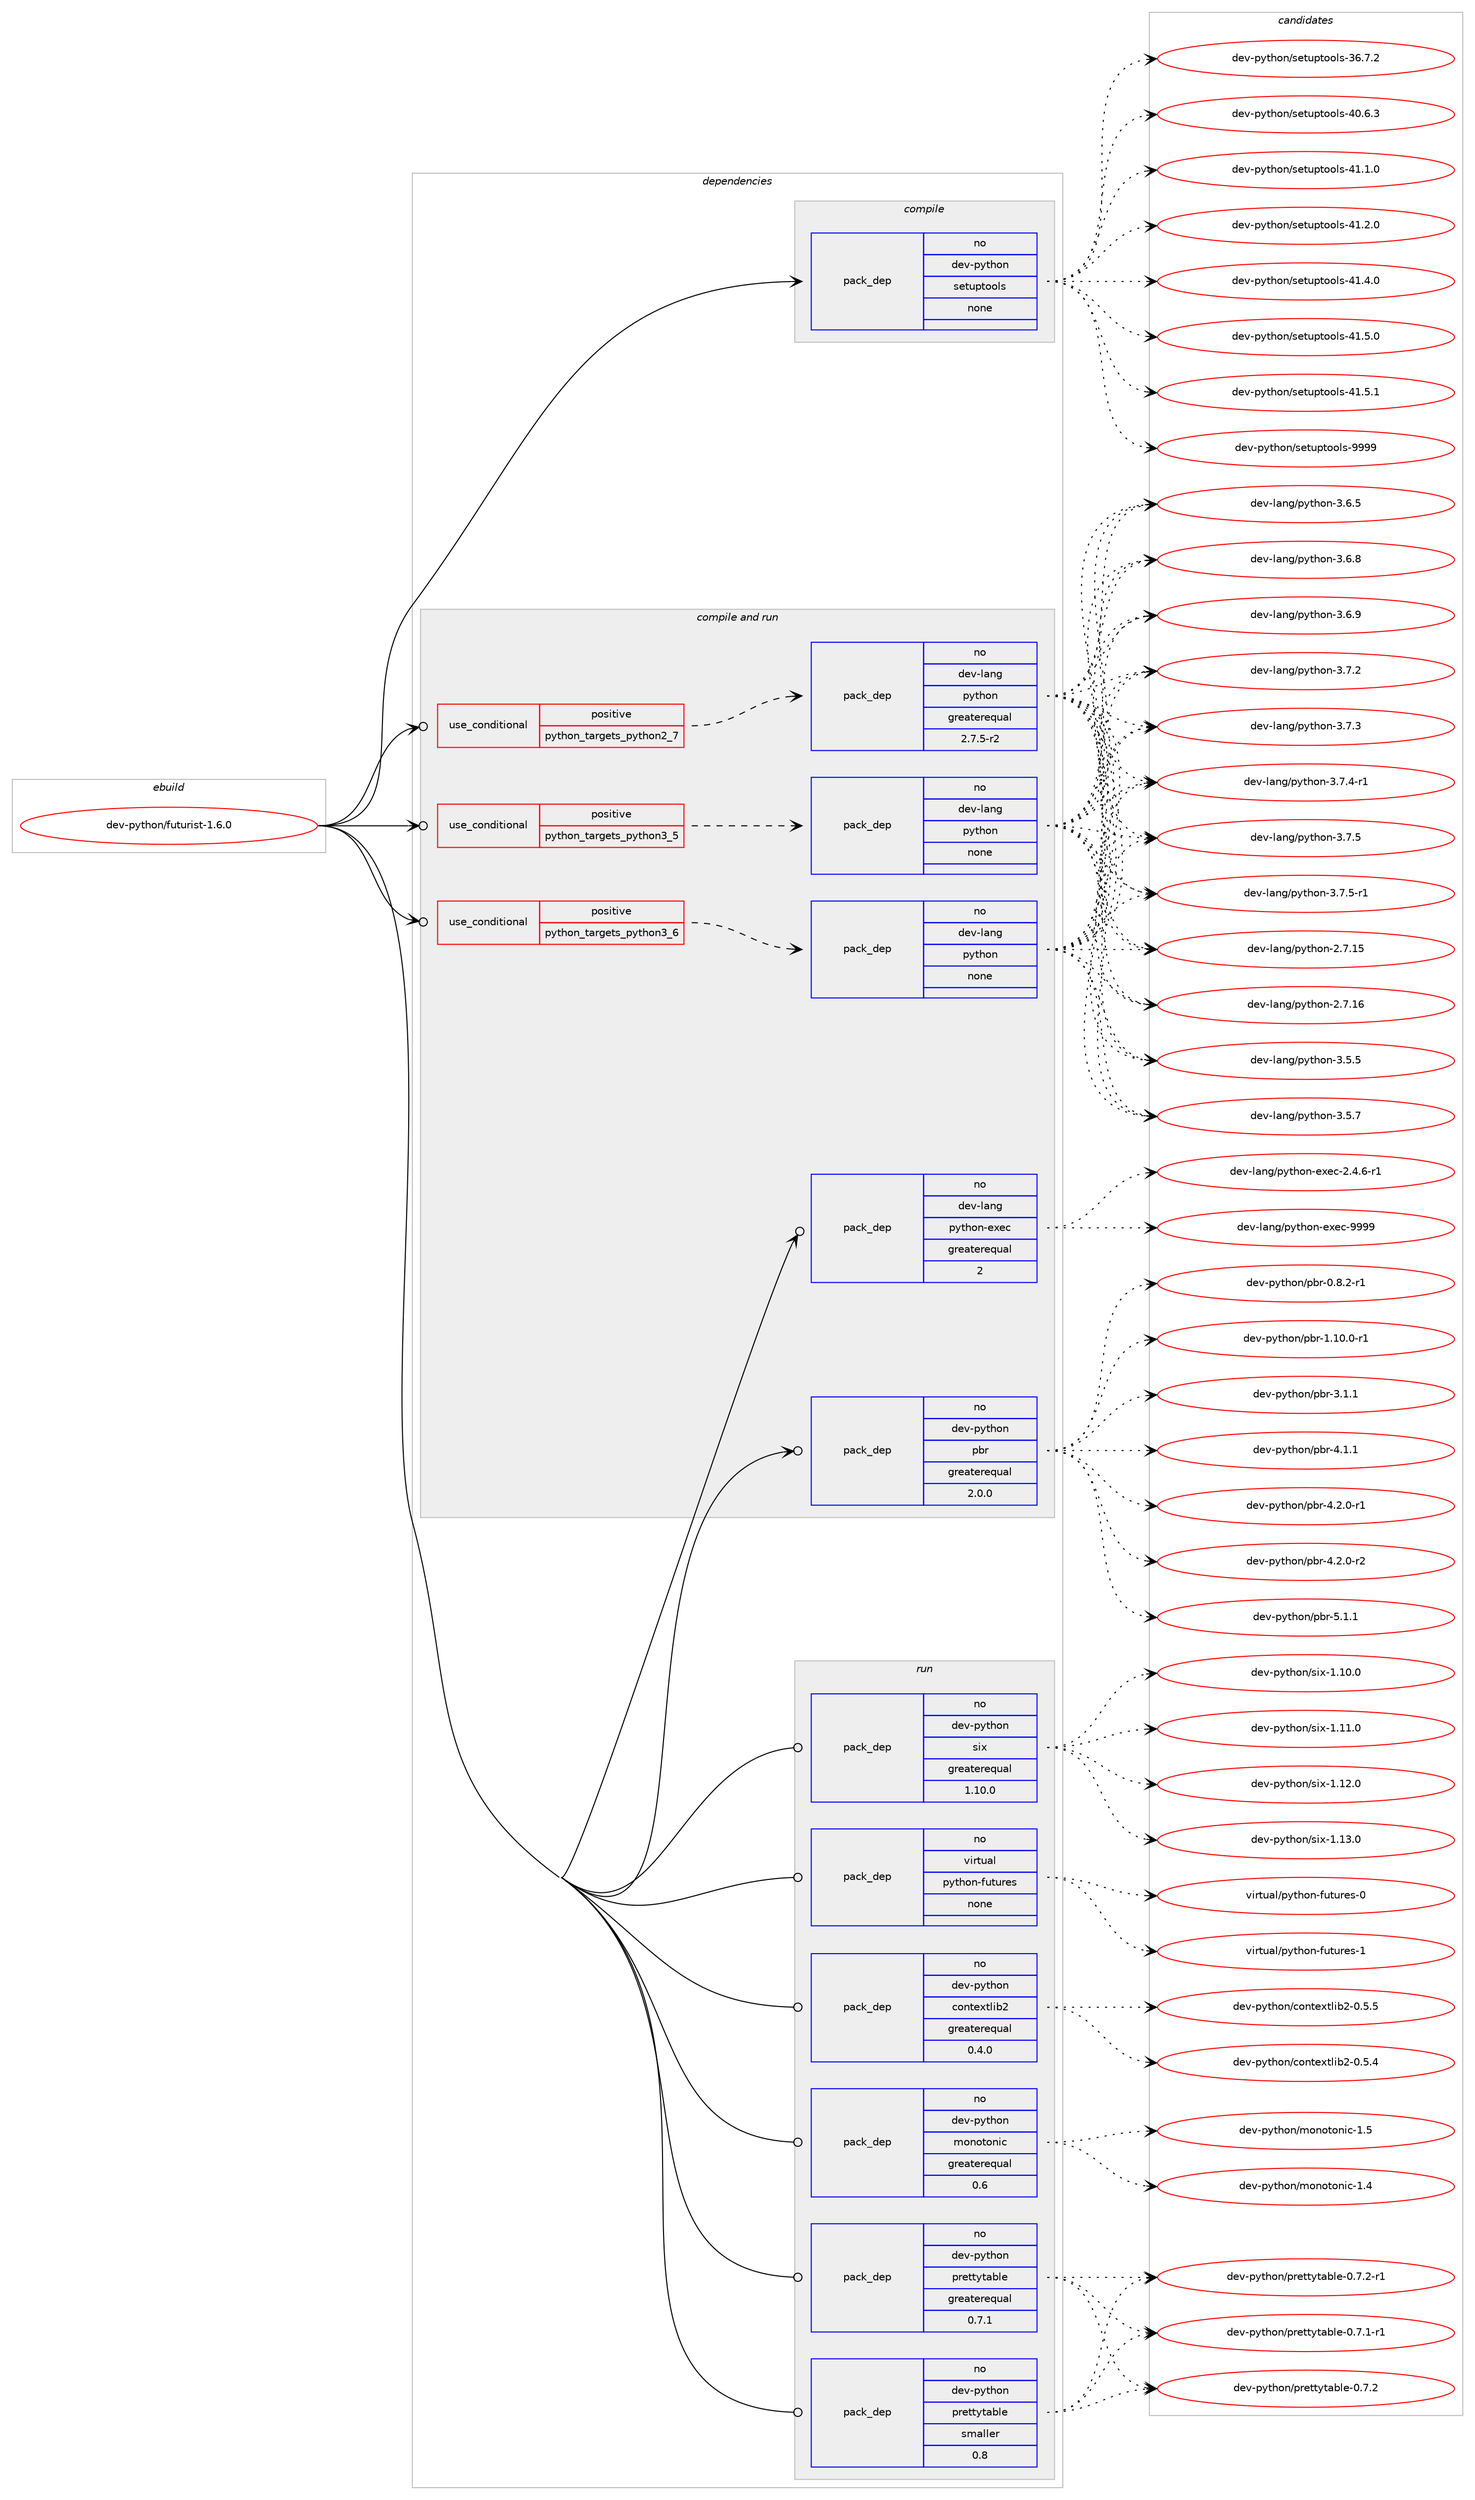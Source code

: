digraph prolog {

# *************
# Graph options
# *************

newrank=true;
concentrate=true;
compound=true;
graph [rankdir=LR,fontname=Helvetica,fontsize=10,ranksep=1.5];#, ranksep=2.5, nodesep=0.2];
edge  [arrowhead=vee];
node  [fontname=Helvetica,fontsize=10];

# **********
# The ebuild
# **********

subgraph cluster_leftcol {
color=gray;
rank=same;
label=<<i>ebuild</i>>;
id [label="dev-python/futurist-1.6.0", color=red, width=4, href="../dev-python/futurist-1.6.0.svg"];
}

# ****************
# The dependencies
# ****************

subgraph cluster_midcol {
color=gray;
label=<<i>dependencies</i>>;
subgraph cluster_compile {
fillcolor="#eeeeee";
style=filled;
label=<<i>compile</i>>;
subgraph pack454470 {
dependency606131 [label=<<TABLE BORDER="0" CELLBORDER="1" CELLSPACING="0" CELLPADDING="4" WIDTH="220"><TR><TD ROWSPAN="6" CELLPADDING="30">pack_dep</TD></TR><TR><TD WIDTH="110">no</TD></TR><TR><TD>dev-python</TD></TR><TR><TD>setuptools</TD></TR><TR><TD>none</TD></TR><TR><TD></TD></TR></TABLE>>, shape=none, color=blue];
}
id:e -> dependency606131:w [weight=20,style="solid",arrowhead="vee"];
}
subgraph cluster_compileandrun {
fillcolor="#eeeeee";
style=filled;
label=<<i>compile and run</i>>;
subgraph cond139864 {
dependency606132 [label=<<TABLE BORDER="0" CELLBORDER="1" CELLSPACING="0" CELLPADDING="4"><TR><TD ROWSPAN="3" CELLPADDING="10">use_conditional</TD></TR><TR><TD>positive</TD></TR><TR><TD>python_targets_python2_7</TD></TR></TABLE>>, shape=none, color=red];
subgraph pack454471 {
dependency606133 [label=<<TABLE BORDER="0" CELLBORDER="1" CELLSPACING="0" CELLPADDING="4" WIDTH="220"><TR><TD ROWSPAN="6" CELLPADDING="30">pack_dep</TD></TR><TR><TD WIDTH="110">no</TD></TR><TR><TD>dev-lang</TD></TR><TR><TD>python</TD></TR><TR><TD>greaterequal</TD></TR><TR><TD>2.7.5-r2</TD></TR></TABLE>>, shape=none, color=blue];
}
dependency606132:e -> dependency606133:w [weight=20,style="dashed",arrowhead="vee"];
}
id:e -> dependency606132:w [weight=20,style="solid",arrowhead="odotvee"];
subgraph cond139865 {
dependency606134 [label=<<TABLE BORDER="0" CELLBORDER="1" CELLSPACING="0" CELLPADDING="4"><TR><TD ROWSPAN="3" CELLPADDING="10">use_conditional</TD></TR><TR><TD>positive</TD></TR><TR><TD>python_targets_python3_5</TD></TR></TABLE>>, shape=none, color=red];
subgraph pack454472 {
dependency606135 [label=<<TABLE BORDER="0" CELLBORDER="1" CELLSPACING="0" CELLPADDING="4" WIDTH="220"><TR><TD ROWSPAN="6" CELLPADDING="30">pack_dep</TD></TR><TR><TD WIDTH="110">no</TD></TR><TR><TD>dev-lang</TD></TR><TR><TD>python</TD></TR><TR><TD>none</TD></TR><TR><TD></TD></TR></TABLE>>, shape=none, color=blue];
}
dependency606134:e -> dependency606135:w [weight=20,style="dashed",arrowhead="vee"];
}
id:e -> dependency606134:w [weight=20,style="solid",arrowhead="odotvee"];
subgraph cond139866 {
dependency606136 [label=<<TABLE BORDER="0" CELLBORDER="1" CELLSPACING="0" CELLPADDING="4"><TR><TD ROWSPAN="3" CELLPADDING="10">use_conditional</TD></TR><TR><TD>positive</TD></TR><TR><TD>python_targets_python3_6</TD></TR></TABLE>>, shape=none, color=red];
subgraph pack454473 {
dependency606137 [label=<<TABLE BORDER="0" CELLBORDER="1" CELLSPACING="0" CELLPADDING="4" WIDTH="220"><TR><TD ROWSPAN="6" CELLPADDING="30">pack_dep</TD></TR><TR><TD WIDTH="110">no</TD></TR><TR><TD>dev-lang</TD></TR><TR><TD>python</TD></TR><TR><TD>none</TD></TR><TR><TD></TD></TR></TABLE>>, shape=none, color=blue];
}
dependency606136:e -> dependency606137:w [weight=20,style="dashed",arrowhead="vee"];
}
id:e -> dependency606136:w [weight=20,style="solid",arrowhead="odotvee"];
subgraph pack454474 {
dependency606138 [label=<<TABLE BORDER="0" CELLBORDER="1" CELLSPACING="0" CELLPADDING="4" WIDTH="220"><TR><TD ROWSPAN="6" CELLPADDING="30">pack_dep</TD></TR><TR><TD WIDTH="110">no</TD></TR><TR><TD>dev-lang</TD></TR><TR><TD>python-exec</TD></TR><TR><TD>greaterequal</TD></TR><TR><TD>2</TD></TR></TABLE>>, shape=none, color=blue];
}
id:e -> dependency606138:w [weight=20,style="solid",arrowhead="odotvee"];
subgraph pack454475 {
dependency606139 [label=<<TABLE BORDER="0" CELLBORDER="1" CELLSPACING="0" CELLPADDING="4" WIDTH="220"><TR><TD ROWSPAN="6" CELLPADDING="30">pack_dep</TD></TR><TR><TD WIDTH="110">no</TD></TR><TR><TD>dev-python</TD></TR><TR><TD>pbr</TD></TR><TR><TD>greaterequal</TD></TR><TR><TD>2.0.0</TD></TR></TABLE>>, shape=none, color=blue];
}
id:e -> dependency606139:w [weight=20,style="solid",arrowhead="odotvee"];
}
subgraph cluster_run {
fillcolor="#eeeeee";
style=filled;
label=<<i>run</i>>;
subgraph pack454476 {
dependency606140 [label=<<TABLE BORDER="0" CELLBORDER="1" CELLSPACING="0" CELLPADDING="4" WIDTH="220"><TR><TD ROWSPAN="6" CELLPADDING="30">pack_dep</TD></TR><TR><TD WIDTH="110">no</TD></TR><TR><TD>dev-python</TD></TR><TR><TD>contextlib2</TD></TR><TR><TD>greaterequal</TD></TR><TR><TD>0.4.0</TD></TR></TABLE>>, shape=none, color=blue];
}
id:e -> dependency606140:w [weight=20,style="solid",arrowhead="odot"];
subgraph pack454477 {
dependency606141 [label=<<TABLE BORDER="0" CELLBORDER="1" CELLSPACING="0" CELLPADDING="4" WIDTH="220"><TR><TD ROWSPAN="6" CELLPADDING="30">pack_dep</TD></TR><TR><TD WIDTH="110">no</TD></TR><TR><TD>dev-python</TD></TR><TR><TD>monotonic</TD></TR><TR><TD>greaterequal</TD></TR><TR><TD>0.6</TD></TR></TABLE>>, shape=none, color=blue];
}
id:e -> dependency606141:w [weight=20,style="solid",arrowhead="odot"];
subgraph pack454478 {
dependency606142 [label=<<TABLE BORDER="0" CELLBORDER="1" CELLSPACING="0" CELLPADDING="4" WIDTH="220"><TR><TD ROWSPAN="6" CELLPADDING="30">pack_dep</TD></TR><TR><TD WIDTH="110">no</TD></TR><TR><TD>dev-python</TD></TR><TR><TD>prettytable</TD></TR><TR><TD>greaterequal</TD></TR><TR><TD>0.7.1</TD></TR></TABLE>>, shape=none, color=blue];
}
id:e -> dependency606142:w [weight=20,style="solid",arrowhead="odot"];
subgraph pack454479 {
dependency606143 [label=<<TABLE BORDER="0" CELLBORDER="1" CELLSPACING="0" CELLPADDING="4" WIDTH="220"><TR><TD ROWSPAN="6" CELLPADDING="30">pack_dep</TD></TR><TR><TD WIDTH="110">no</TD></TR><TR><TD>dev-python</TD></TR><TR><TD>prettytable</TD></TR><TR><TD>smaller</TD></TR><TR><TD>0.8</TD></TR></TABLE>>, shape=none, color=blue];
}
id:e -> dependency606143:w [weight=20,style="solid",arrowhead="odot"];
subgraph pack454480 {
dependency606144 [label=<<TABLE BORDER="0" CELLBORDER="1" CELLSPACING="0" CELLPADDING="4" WIDTH="220"><TR><TD ROWSPAN="6" CELLPADDING="30">pack_dep</TD></TR><TR><TD WIDTH="110">no</TD></TR><TR><TD>dev-python</TD></TR><TR><TD>six</TD></TR><TR><TD>greaterequal</TD></TR><TR><TD>1.10.0</TD></TR></TABLE>>, shape=none, color=blue];
}
id:e -> dependency606144:w [weight=20,style="solid",arrowhead="odot"];
subgraph pack454481 {
dependency606145 [label=<<TABLE BORDER="0" CELLBORDER="1" CELLSPACING="0" CELLPADDING="4" WIDTH="220"><TR><TD ROWSPAN="6" CELLPADDING="30">pack_dep</TD></TR><TR><TD WIDTH="110">no</TD></TR><TR><TD>virtual</TD></TR><TR><TD>python-futures</TD></TR><TR><TD>none</TD></TR><TR><TD></TD></TR></TABLE>>, shape=none, color=blue];
}
id:e -> dependency606145:w [weight=20,style="solid",arrowhead="odot"];
}
}

# **************
# The candidates
# **************

subgraph cluster_choices {
rank=same;
color=gray;
label=<<i>candidates</i>>;

subgraph choice454470 {
color=black;
nodesep=1;
choice100101118451121211161041111104711510111611711211611111110811545515446554650 [label="dev-python/setuptools-36.7.2", color=red, width=4,href="../dev-python/setuptools-36.7.2.svg"];
choice100101118451121211161041111104711510111611711211611111110811545524846544651 [label="dev-python/setuptools-40.6.3", color=red, width=4,href="../dev-python/setuptools-40.6.3.svg"];
choice100101118451121211161041111104711510111611711211611111110811545524946494648 [label="dev-python/setuptools-41.1.0", color=red, width=4,href="../dev-python/setuptools-41.1.0.svg"];
choice100101118451121211161041111104711510111611711211611111110811545524946504648 [label="dev-python/setuptools-41.2.0", color=red, width=4,href="../dev-python/setuptools-41.2.0.svg"];
choice100101118451121211161041111104711510111611711211611111110811545524946524648 [label="dev-python/setuptools-41.4.0", color=red, width=4,href="../dev-python/setuptools-41.4.0.svg"];
choice100101118451121211161041111104711510111611711211611111110811545524946534648 [label="dev-python/setuptools-41.5.0", color=red, width=4,href="../dev-python/setuptools-41.5.0.svg"];
choice100101118451121211161041111104711510111611711211611111110811545524946534649 [label="dev-python/setuptools-41.5.1", color=red, width=4,href="../dev-python/setuptools-41.5.1.svg"];
choice10010111845112121116104111110471151011161171121161111111081154557575757 [label="dev-python/setuptools-9999", color=red, width=4,href="../dev-python/setuptools-9999.svg"];
dependency606131:e -> choice100101118451121211161041111104711510111611711211611111110811545515446554650:w [style=dotted,weight="100"];
dependency606131:e -> choice100101118451121211161041111104711510111611711211611111110811545524846544651:w [style=dotted,weight="100"];
dependency606131:e -> choice100101118451121211161041111104711510111611711211611111110811545524946494648:w [style=dotted,weight="100"];
dependency606131:e -> choice100101118451121211161041111104711510111611711211611111110811545524946504648:w [style=dotted,weight="100"];
dependency606131:e -> choice100101118451121211161041111104711510111611711211611111110811545524946524648:w [style=dotted,weight="100"];
dependency606131:e -> choice100101118451121211161041111104711510111611711211611111110811545524946534648:w [style=dotted,weight="100"];
dependency606131:e -> choice100101118451121211161041111104711510111611711211611111110811545524946534649:w [style=dotted,weight="100"];
dependency606131:e -> choice10010111845112121116104111110471151011161171121161111111081154557575757:w [style=dotted,weight="100"];
}
subgraph choice454471 {
color=black;
nodesep=1;
choice10010111845108971101034711212111610411111045504655464953 [label="dev-lang/python-2.7.15", color=red, width=4,href="../dev-lang/python-2.7.15.svg"];
choice10010111845108971101034711212111610411111045504655464954 [label="dev-lang/python-2.7.16", color=red, width=4,href="../dev-lang/python-2.7.16.svg"];
choice100101118451089711010347112121116104111110455146534653 [label="dev-lang/python-3.5.5", color=red, width=4,href="../dev-lang/python-3.5.5.svg"];
choice100101118451089711010347112121116104111110455146534655 [label="dev-lang/python-3.5.7", color=red, width=4,href="../dev-lang/python-3.5.7.svg"];
choice100101118451089711010347112121116104111110455146544653 [label="dev-lang/python-3.6.5", color=red, width=4,href="../dev-lang/python-3.6.5.svg"];
choice100101118451089711010347112121116104111110455146544656 [label="dev-lang/python-3.6.8", color=red, width=4,href="../dev-lang/python-3.6.8.svg"];
choice100101118451089711010347112121116104111110455146544657 [label="dev-lang/python-3.6.9", color=red, width=4,href="../dev-lang/python-3.6.9.svg"];
choice100101118451089711010347112121116104111110455146554650 [label="dev-lang/python-3.7.2", color=red, width=4,href="../dev-lang/python-3.7.2.svg"];
choice100101118451089711010347112121116104111110455146554651 [label="dev-lang/python-3.7.3", color=red, width=4,href="../dev-lang/python-3.7.3.svg"];
choice1001011184510897110103471121211161041111104551465546524511449 [label="dev-lang/python-3.7.4-r1", color=red, width=4,href="../dev-lang/python-3.7.4-r1.svg"];
choice100101118451089711010347112121116104111110455146554653 [label="dev-lang/python-3.7.5", color=red, width=4,href="../dev-lang/python-3.7.5.svg"];
choice1001011184510897110103471121211161041111104551465546534511449 [label="dev-lang/python-3.7.5-r1", color=red, width=4,href="../dev-lang/python-3.7.5-r1.svg"];
dependency606133:e -> choice10010111845108971101034711212111610411111045504655464953:w [style=dotted,weight="100"];
dependency606133:e -> choice10010111845108971101034711212111610411111045504655464954:w [style=dotted,weight="100"];
dependency606133:e -> choice100101118451089711010347112121116104111110455146534653:w [style=dotted,weight="100"];
dependency606133:e -> choice100101118451089711010347112121116104111110455146534655:w [style=dotted,weight="100"];
dependency606133:e -> choice100101118451089711010347112121116104111110455146544653:w [style=dotted,weight="100"];
dependency606133:e -> choice100101118451089711010347112121116104111110455146544656:w [style=dotted,weight="100"];
dependency606133:e -> choice100101118451089711010347112121116104111110455146544657:w [style=dotted,weight="100"];
dependency606133:e -> choice100101118451089711010347112121116104111110455146554650:w [style=dotted,weight="100"];
dependency606133:e -> choice100101118451089711010347112121116104111110455146554651:w [style=dotted,weight="100"];
dependency606133:e -> choice1001011184510897110103471121211161041111104551465546524511449:w [style=dotted,weight="100"];
dependency606133:e -> choice100101118451089711010347112121116104111110455146554653:w [style=dotted,weight="100"];
dependency606133:e -> choice1001011184510897110103471121211161041111104551465546534511449:w [style=dotted,weight="100"];
}
subgraph choice454472 {
color=black;
nodesep=1;
choice10010111845108971101034711212111610411111045504655464953 [label="dev-lang/python-2.7.15", color=red, width=4,href="../dev-lang/python-2.7.15.svg"];
choice10010111845108971101034711212111610411111045504655464954 [label="dev-lang/python-2.7.16", color=red, width=4,href="../dev-lang/python-2.7.16.svg"];
choice100101118451089711010347112121116104111110455146534653 [label="dev-lang/python-3.5.5", color=red, width=4,href="../dev-lang/python-3.5.5.svg"];
choice100101118451089711010347112121116104111110455146534655 [label="dev-lang/python-3.5.7", color=red, width=4,href="../dev-lang/python-3.5.7.svg"];
choice100101118451089711010347112121116104111110455146544653 [label="dev-lang/python-3.6.5", color=red, width=4,href="../dev-lang/python-3.6.5.svg"];
choice100101118451089711010347112121116104111110455146544656 [label="dev-lang/python-3.6.8", color=red, width=4,href="../dev-lang/python-3.6.8.svg"];
choice100101118451089711010347112121116104111110455146544657 [label="dev-lang/python-3.6.9", color=red, width=4,href="../dev-lang/python-3.6.9.svg"];
choice100101118451089711010347112121116104111110455146554650 [label="dev-lang/python-3.7.2", color=red, width=4,href="../dev-lang/python-3.7.2.svg"];
choice100101118451089711010347112121116104111110455146554651 [label="dev-lang/python-3.7.3", color=red, width=4,href="../dev-lang/python-3.7.3.svg"];
choice1001011184510897110103471121211161041111104551465546524511449 [label="dev-lang/python-3.7.4-r1", color=red, width=4,href="../dev-lang/python-3.7.4-r1.svg"];
choice100101118451089711010347112121116104111110455146554653 [label="dev-lang/python-3.7.5", color=red, width=4,href="../dev-lang/python-3.7.5.svg"];
choice1001011184510897110103471121211161041111104551465546534511449 [label="dev-lang/python-3.7.5-r1", color=red, width=4,href="../dev-lang/python-3.7.5-r1.svg"];
dependency606135:e -> choice10010111845108971101034711212111610411111045504655464953:w [style=dotted,weight="100"];
dependency606135:e -> choice10010111845108971101034711212111610411111045504655464954:w [style=dotted,weight="100"];
dependency606135:e -> choice100101118451089711010347112121116104111110455146534653:w [style=dotted,weight="100"];
dependency606135:e -> choice100101118451089711010347112121116104111110455146534655:w [style=dotted,weight="100"];
dependency606135:e -> choice100101118451089711010347112121116104111110455146544653:w [style=dotted,weight="100"];
dependency606135:e -> choice100101118451089711010347112121116104111110455146544656:w [style=dotted,weight="100"];
dependency606135:e -> choice100101118451089711010347112121116104111110455146544657:w [style=dotted,weight="100"];
dependency606135:e -> choice100101118451089711010347112121116104111110455146554650:w [style=dotted,weight="100"];
dependency606135:e -> choice100101118451089711010347112121116104111110455146554651:w [style=dotted,weight="100"];
dependency606135:e -> choice1001011184510897110103471121211161041111104551465546524511449:w [style=dotted,weight="100"];
dependency606135:e -> choice100101118451089711010347112121116104111110455146554653:w [style=dotted,weight="100"];
dependency606135:e -> choice1001011184510897110103471121211161041111104551465546534511449:w [style=dotted,weight="100"];
}
subgraph choice454473 {
color=black;
nodesep=1;
choice10010111845108971101034711212111610411111045504655464953 [label="dev-lang/python-2.7.15", color=red, width=4,href="../dev-lang/python-2.7.15.svg"];
choice10010111845108971101034711212111610411111045504655464954 [label="dev-lang/python-2.7.16", color=red, width=4,href="../dev-lang/python-2.7.16.svg"];
choice100101118451089711010347112121116104111110455146534653 [label="dev-lang/python-3.5.5", color=red, width=4,href="../dev-lang/python-3.5.5.svg"];
choice100101118451089711010347112121116104111110455146534655 [label="dev-lang/python-3.5.7", color=red, width=4,href="../dev-lang/python-3.5.7.svg"];
choice100101118451089711010347112121116104111110455146544653 [label="dev-lang/python-3.6.5", color=red, width=4,href="../dev-lang/python-3.6.5.svg"];
choice100101118451089711010347112121116104111110455146544656 [label="dev-lang/python-3.6.8", color=red, width=4,href="../dev-lang/python-3.6.8.svg"];
choice100101118451089711010347112121116104111110455146544657 [label="dev-lang/python-3.6.9", color=red, width=4,href="../dev-lang/python-3.6.9.svg"];
choice100101118451089711010347112121116104111110455146554650 [label="dev-lang/python-3.7.2", color=red, width=4,href="../dev-lang/python-3.7.2.svg"];
choice100101118451089711010347112121116104111110455146554651 [label="dev-lang/python-3.7.3", color=red, width=4,href="../dev-lang/python-3.7.3.svg"];
choice1001011184510897110103471121211161041111104551465546524511449 [label="dev-lang/python-3.7.4-r1", color=red, width=4,href="../dev-lang/python-3.7.4-r1.svg"];
choice100101118451089711010347112121116104111110455146554653 [label="dev-lang/python-3.7.5", color=red, width=4,href="../dev-lang/python-3.7.5.svg"];
choice1001011184510897110103471121211161041111104551465546534511449 [label="dev-lang/python-3.7.5-r1", color=red, width=4,href="../dev-lang/python-3.7.5-r1.svg"];
dependency606137:e -> choice10010111845108971101034711212111610411111045504655464953:w [style=dotted,weight="100"];
dependency606137:e -> choice10010111845108971101034711212111610411111045504655464954:w [style=dotted,weight="100"];
dependency606137:e -> choice100101118451089711010347112121116104111110455146534653:w [style=dotted,weight="100"];
dependency606137:e -> choice100101118451089711010347112121116104111110455146534655:w [style=dotted,weight="100"];
dependency606137:e -> choice100101118451089711010347112121116104111110455146544653:w [style=dotted,weight="100"];
dependency606137:e -> choice100101118451089711010347112121116104111110455146544656:w [style=dotted,weight="100"];
dependency606137:e -> choice100101118451089711010347112121116104111110455146544657:w [style=dotted,weight="100"];
dependency606137:e -> choice100101118451089711010347112121116104111110455146554650:w [style=dotted,weight="100"];
dependency606137:e -> choice100101118451089711010347112121116104111110455146554651:w [style=dotted,weight="100"];
dependency606137:e -> choice1001011184510897110103471121211161041111104551465546524511449:w [style=dotted,weight="100"];
dependency606137:e -> choice100101118451089711010347112121116104111110455146554653:w [style=dotted,weight="100"];
dependency606137:e -> choice1001011184510897110103471121211161041111104551465546534511449:w [style=dotted,weight="100"];
}
subgraph choice454474 {
color=black;
nodesep=1;
choice10010111845108971101034711212111610411111045101120101994550465246544511449 [label="dev-lang/python-exec-2.4.6-r1", color=red, width=4,href="../dev-lang/python-exec-2.4.6-r1.svg"];
choice10010111845108971101034711212111610411111045101120101994557575757 [label="dev-lang/python-exec-9999", color=red, width=4,href="../dev-lang/python-exec-9999.svg"];
dependency606138:e -> choice10010111845108971101034711212111610411111045101120101994550465246544511449:w [style=dotted,weight="100"];
dependency606138:e -> choice10010111845108971101034711212111610411111045101120101994557575757:w [style=dotted,weight="100"];
}
subgraph choice454475 {
color=black;
nodesep=1;
choice1001011184511212111610411111047112981144548465646504511449 [label="dev-python/pbr-0.8.2-r1", color=red, width=4,href="../dev-python/pbr-0.8.2-r1.svg"];
choice100101118451121211161041111104711298114454946494846484511449 [label="dev-python/pbr-1.10.0-r1", color=red, width=4,href="../dev-python/pbr-1.10.0-r1.svg"];
choice100101118451121211161041111104711298114455146494649 [label="dev-python/pbr-3.1.1", color=red, width=4,href="../dev-python/pbr-3.1.1.svg"];
choice100101118451121211161041111104711298114455246494649 [label="dev-python/pbr-4.1.1", color=red, width=4,href="../dev-python/pbr-4.1.1.svg"];
choice1001011184511212111610411111047112981144552465046484511449 [label="dev-python/pbr-4.2.0-r1", color=red, width=4,href="../dev-python/pbr-4.2.0-r1.svg"];
choice1001011184511212111610411111047112981144552465046484511450 [label="dev-python/pbr-4.2.0-r2", color=red, width=4,href="../dev-python/pbr-4.2.0-r2.svg"];
choice100101118451121211161041111104711298114455346494649 [label="dev-python/pbr-5.1.1", color=red, width=4,href="../dev-python/pbr-5.1.1.svg"];
dependency606139:e -> choice1001011184511212111610411111047112981144548465646504511449:w [style=dotted,weight="100"];
dependency606139:e -> choice100101118451121211161041111104711298114454946494846484511449:w [style=dotted,weight="100"];
dependency606139:e -> choice100101118451121211161041111104711298114455146494649:w [style=dotted,weight="100"];
dependency606139:e -> choice100101118451121211161041111104711298114455246494649:w [style=dotted,weight="100"];
dependency606139:e -> choice1001011184511212111610411111047112981144552465046484511449:w [style=dotted,weight="100"];
dependency606139:e -> choice1001011184511212111610411111047112981144552465046484511450:w [style=dotted,weight="100"];
dependency606139:e -> choice100101118451121211161041111104711298114455346494649:w [style=dotted,weight="100"];
}
subgraph choice454476 {
color=black;
nodesep=1;
choice1001011184511212111610411111047991111101161011201161081059850454846534652 [label="dev-python/contextlib2-0.5.4", color=red, width=4,href="../dev-python/contextlib2-0.5.4.svg"];
choice1001011184511212111610411111047991111101161011201161081059850454846534653 [label="dev-python/contextlib2-0.5.5", color=red, width=4,href="../dev-python/contextlib2-0.5.5.svg"];
dependency606140:e -> choice1001011184511212111610411111047991111101161011201161081059850454846534652:w [style=dotted,weight="100"];
dependency606140:e -> choice1001011184511212111610411111047991111101161011201161081059850454846534653:w [style=dotted,weight="100"];
}
subgraph choice454477 {
color=black;
nodesep=1;
choice10010111845112121116104111110471091111101111161111101059945494652 [label="dev-python/monotonic-1.4", color=red, width=4,href="../dev-python/monotonic-1.4.svg"];
choice10010111845112121116104111110471091111101111161111101059945494653 [label="dev-python/monotonic-1.5", color=red, width=4,href="../dev-python/monotonic-1.5.svg"];
dependency606141:e -> choice10010111845112121116104111110471091111101111161111101059945494652:w [style=dotted,weight="100"];
dependency606141:e -> choice10010111845112121116104111110471091111101111161111101059945494653:w [style=dotted,weight="100"];
}
subgraph choice454478 {
color=black;
nodesep=1;
choice100101118451121211161041111104711211410111611612111697981081014548465546494511449 [label="dev-python/prettytable-0.7.1-r1", color=red, width=4,href="../dev-python/prettytable-0.7.1-r1.svg"];
choice10010111845112121116104111110471121141011161161211169798108101454846554650 [label="dev-python/prettytable-0.7.2", color=red, width=4,href="../dev-python/prettytable-0.7.2.svg"];
choice100101118451121211161041111104711211410111611612111697981081014548465546504511449 [label="dev-python/prettytable-0.7.2-r1", color=red, width=4,href="../dev-python/prettytable-0.7.2-r1.svg"];
dependency606142:e -> choice100101118451121211161041111104711211410111611612111697981081014548465546494511449:w [style=dotted,weight="100"];
dependency606142:e -> choice10010111845112121116104111110471121141011161161211169798108101454846554650:w [style=dotted,weight="100"];
dependency606142:e -> choice100101118451121211161041111104711211410111611612111697981081014548465546504511449:w [style=dotted,weight="100"];
}
subgraph choice454479 {
color=black;
nodesep=1;
choice100101118451121211161041111104711211410111611612111697981081014548465546494511449 [label="dev-python/prettytable-0.7.1-r1", color=red, width=4,href="../dev-python/prettytable-0.7.1-r1.svg"];
choice10010111845112121116104111110471121141011161161211169798108101454846554650 [label="dev-python/prettytable-0.7.2", color=red, width=4,href="../dev-python/prettytable-0.7.2.svg"];
choice100101118451121211161041111104711211410111611612111697981081014548465546504511449 [label="dev-python/prettytable-0.7.2-r1", color=red, width=4,href="../dev-python/prettytable-0.7.2-r1.svg"];
dependency606143:e -> choice100101118451121211161041111104711211410111611612111697981081014548465546494511449:w [style=dotted,weight="100"];
dependency606143:e -> choice10010111845112121116104111110471121141011161161211169798108101454846554650:w [style=dotted,weight="100"];
dependency606143:e -> choice100101118451121211161041111104711211410111611612111697981081014548465546504511449:w [style=dotted,weight="100"];
}
subgraph choice454480 {
color=black;
nodesep=1;
choice100101118451121211161041111104711510512045494649484648 [label="dev-python/six-1.10.0", color=red, width=4,href="../dev-python/six-1.10.0.svg"];
choice100101118451121211161041111104711510512045494649494648 [label="dev-python/six-1.11.0", color=red, width=4,href="../dev-python/six-1.11.0.svg"];
choice100101118451121211161041111104711510512045494649504648 [label="dev-python/six-1.12.0", color=red, width=4,href="../dev-python/six-1.12.0.svg"];
choice100101118451121211161041111104711510512045494649514648 [label="dev-python/six-1.13.0", color=red, width=4,href="../dev-python/six-1.13.0.svg"];
dependency606144:e -> choice100101118451121211161041111104711510512045494649484648:w [style=dotted,weight="100"];
dependency606144:e -> choice100101118451121211161041111104711510512045494649494648:w [style=dotted,weight="100"];
dependency606144:e -> choice100101118451121211161041111104711510512045494649504648:w [style=dotted,weight="100"];
dependency606144:e -> choice100101118451121211161041111104711510512045494649514648:w [style=dotted,weight="100"];
}
subgraph choice454481 {
color=black;
nodesep=1;
choice1181051141161179710847112121116104111110451021171161171141011154548 [label="virtual/python-futures-0", color=red, width=4,href="../virtual/python-futures-0.svg"];
choice1181051141161179710847112121116104111110451021171161171141011154549 [label="virtual/python-futures-1", color=red, width=4,href="../virtual/python-futures-1.svg"];
dependency606145:e -> choice1181051141161179710847112121116104111110451021171161171141011154548:w [style=dotted,weight="100"];
dependency606145:e -> choice1181051141161179710847112121116104111110451021171161171141011154549:w [style=dotted,weight="100"];
}
}

}
